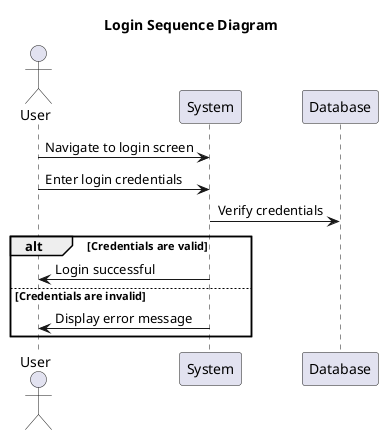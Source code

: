 @startuml login_sequence

title Login Sequence Diagram

actor User
participant System
participant Database

User -> System: Navigate to login screen
User -> System: Enter login credentials
System -> Database: Verify credentials
alt Credentials are valid
  System -> User: Login successful
else Credentials are invalid
  System -> User: Display error message
end

@enduml